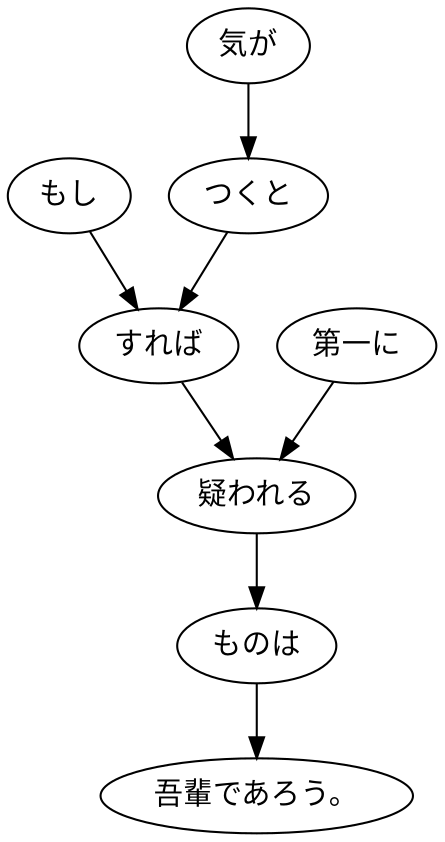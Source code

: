 digraph graph852 {
	node0 [label="もし"];
	node1 [label="気が"];
	node2 [label="つくと"];
	node3 [label="すれば"];
	node4 [label="第一に"];
	node5 [label="疑われる"];
	node6 [label="ものは"];
	node7 [label="吾輩であろう。"];
	node0 -> node3;
	node1 -> node2;
	node2 -> node3;
	node3 -> node5;
	node4 -> node5;
	node5 -> node6;
	node6 -> node7;
}
